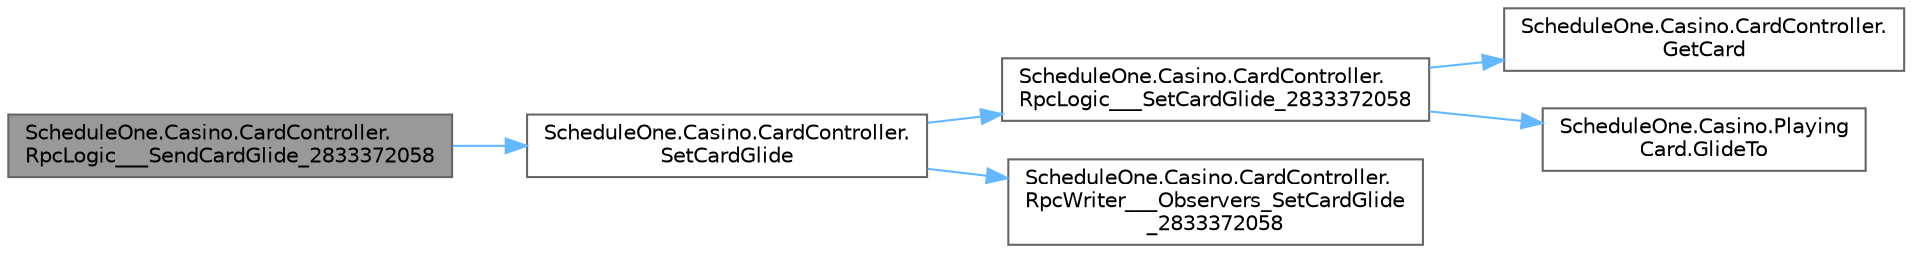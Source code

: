 digraph "ScheduleOne.Casino.CardController.RpcLogic___SendCardGlide_2833372058"
{
 // LATEX_PDF_SIZE
  bgcolor="transparent";
  edge [fontname=Helvetica,fontsize=10,labelfontname=Helvetica,labelfontsize=10];
  node [fontname=Helvetica,fontsize=10,shape=box,height=0.2,width=0.4];
  rankdir="LR";
  Node1 [id="Node000001",label="ScheduleOne.Casino.CardController.\lRpcLogic___SendCardGlide_2833372058",height=0.2,width=0.4,color="gray40", fillcolor="grey60", style="filled", fontcolor="black",tooltip=" "];
  Node1 -> Node2 [id="edge1_Node000001_Node000002",color="steelblue1",style="solid",tooltip=" "];
  Node2 [id="Node000002",label="ScheduleOne.Casino.CardController.\lSetCardGlide",height=0.2,width=0.4,color="grey40", fillcolor="white", style="filled",URL="$class_schedule_one_1_1_casino_1_1_card_controller.html#a4913c134dc43c9be5fdf80a8cafa93fa",tooltip=" "];
  Node2 -> Node3 [id="edge2_Node000002_Node000003",color="steelblue1",style="solid",tooltip=" "];
  Node3 [id="Node000003",label="ScheduleOne.Casino.CardController.\lRpcLogic___SetCardGlide_2833372058",height=0.2,width=0.4,color="grey40", fillcolor="white", style="filled",URL="$class_schedule_one_1_1_casino_1_1_card_controller.html#a4eb92e40273fd240e43edc1655503275",tooltip=" "];
  Node3 -> Node4 [id="edge3_Node000003_Node000004",color="steelblue1",style="solid",tooltip=" "];
  Node4 [id="Node000004",label="ScheduleOne.Casino.CardController.\lGetCard",height=0.2,width=0.4,color="grey40", fillcolor="white", style="filled",URL="$class_schedule_one_1_1_casino_1_1_card_controller.html#add194b32daefa833ce67838c63ed2c16",tooltip=" "];
  Node3 -> Node5 [id="edge4_Node000003_Node000005",color="steelblue1",style="solid",tooltip=" "];
  Node5 [id="Node000005",label="ScheduleOne.Casino.Playing\lCard.GlideTo",height=0.2,width=0.4,color="grey40", fillcolor="white", style="filled",URL="$class_schedule_one_1_1_casino_1_1_playing_card.html#a6945132a46d2d3b2bd63ed644d134abb",tooltip=" "];
  Node2 -> Node6 [id="edge5_Node000002_Node000006",color="steelblue1",style="solid",tooltip=" "];
  Node6 [id="Node000006",label="ScheduleOne.Casino.CardController.\lRpcWriter___Observers_SetCardGlide\l_2833372058",height=0.2,width=0.4,color="grey40", fillcolor="white", style="filled",URL="$class_schedule_one_1_1_casino_1_1_card_controller.html#a4b526f707f69a08eb92d22e1759ff9b6",tooltip=" "];
}
